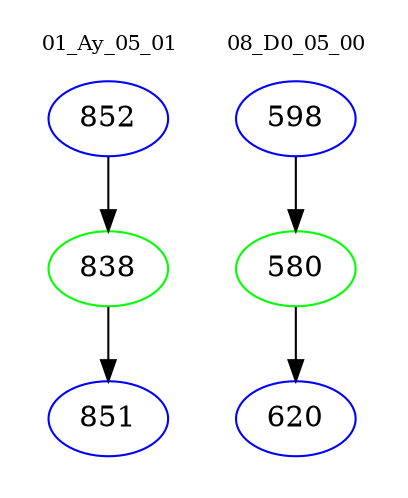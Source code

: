 digraph{
subgraph cluster_0 {
color = white
label = "01_Ay_05_01";
fontsize=10;
T0_852 [label="852", color="blue"]
T0_852 -> T0_838 [color="black"]
T0_838 [label="838", color="green"]
T0_838 -> T0_851 [color="black"]
T0_851 [label="851", color="blue"]
}
subgraph cluster_1 {
color = white
label = "08_D0_05_00";
fontsize=10;
T1_598 [label="598", color="blue"]
T1_598 -> T1_580 [color="black"]
T1_580 [label="580", color="green"]
T1_580 -> T1_620 [color="black"]
T1_620 [label="620", color="blue"]
}
}
